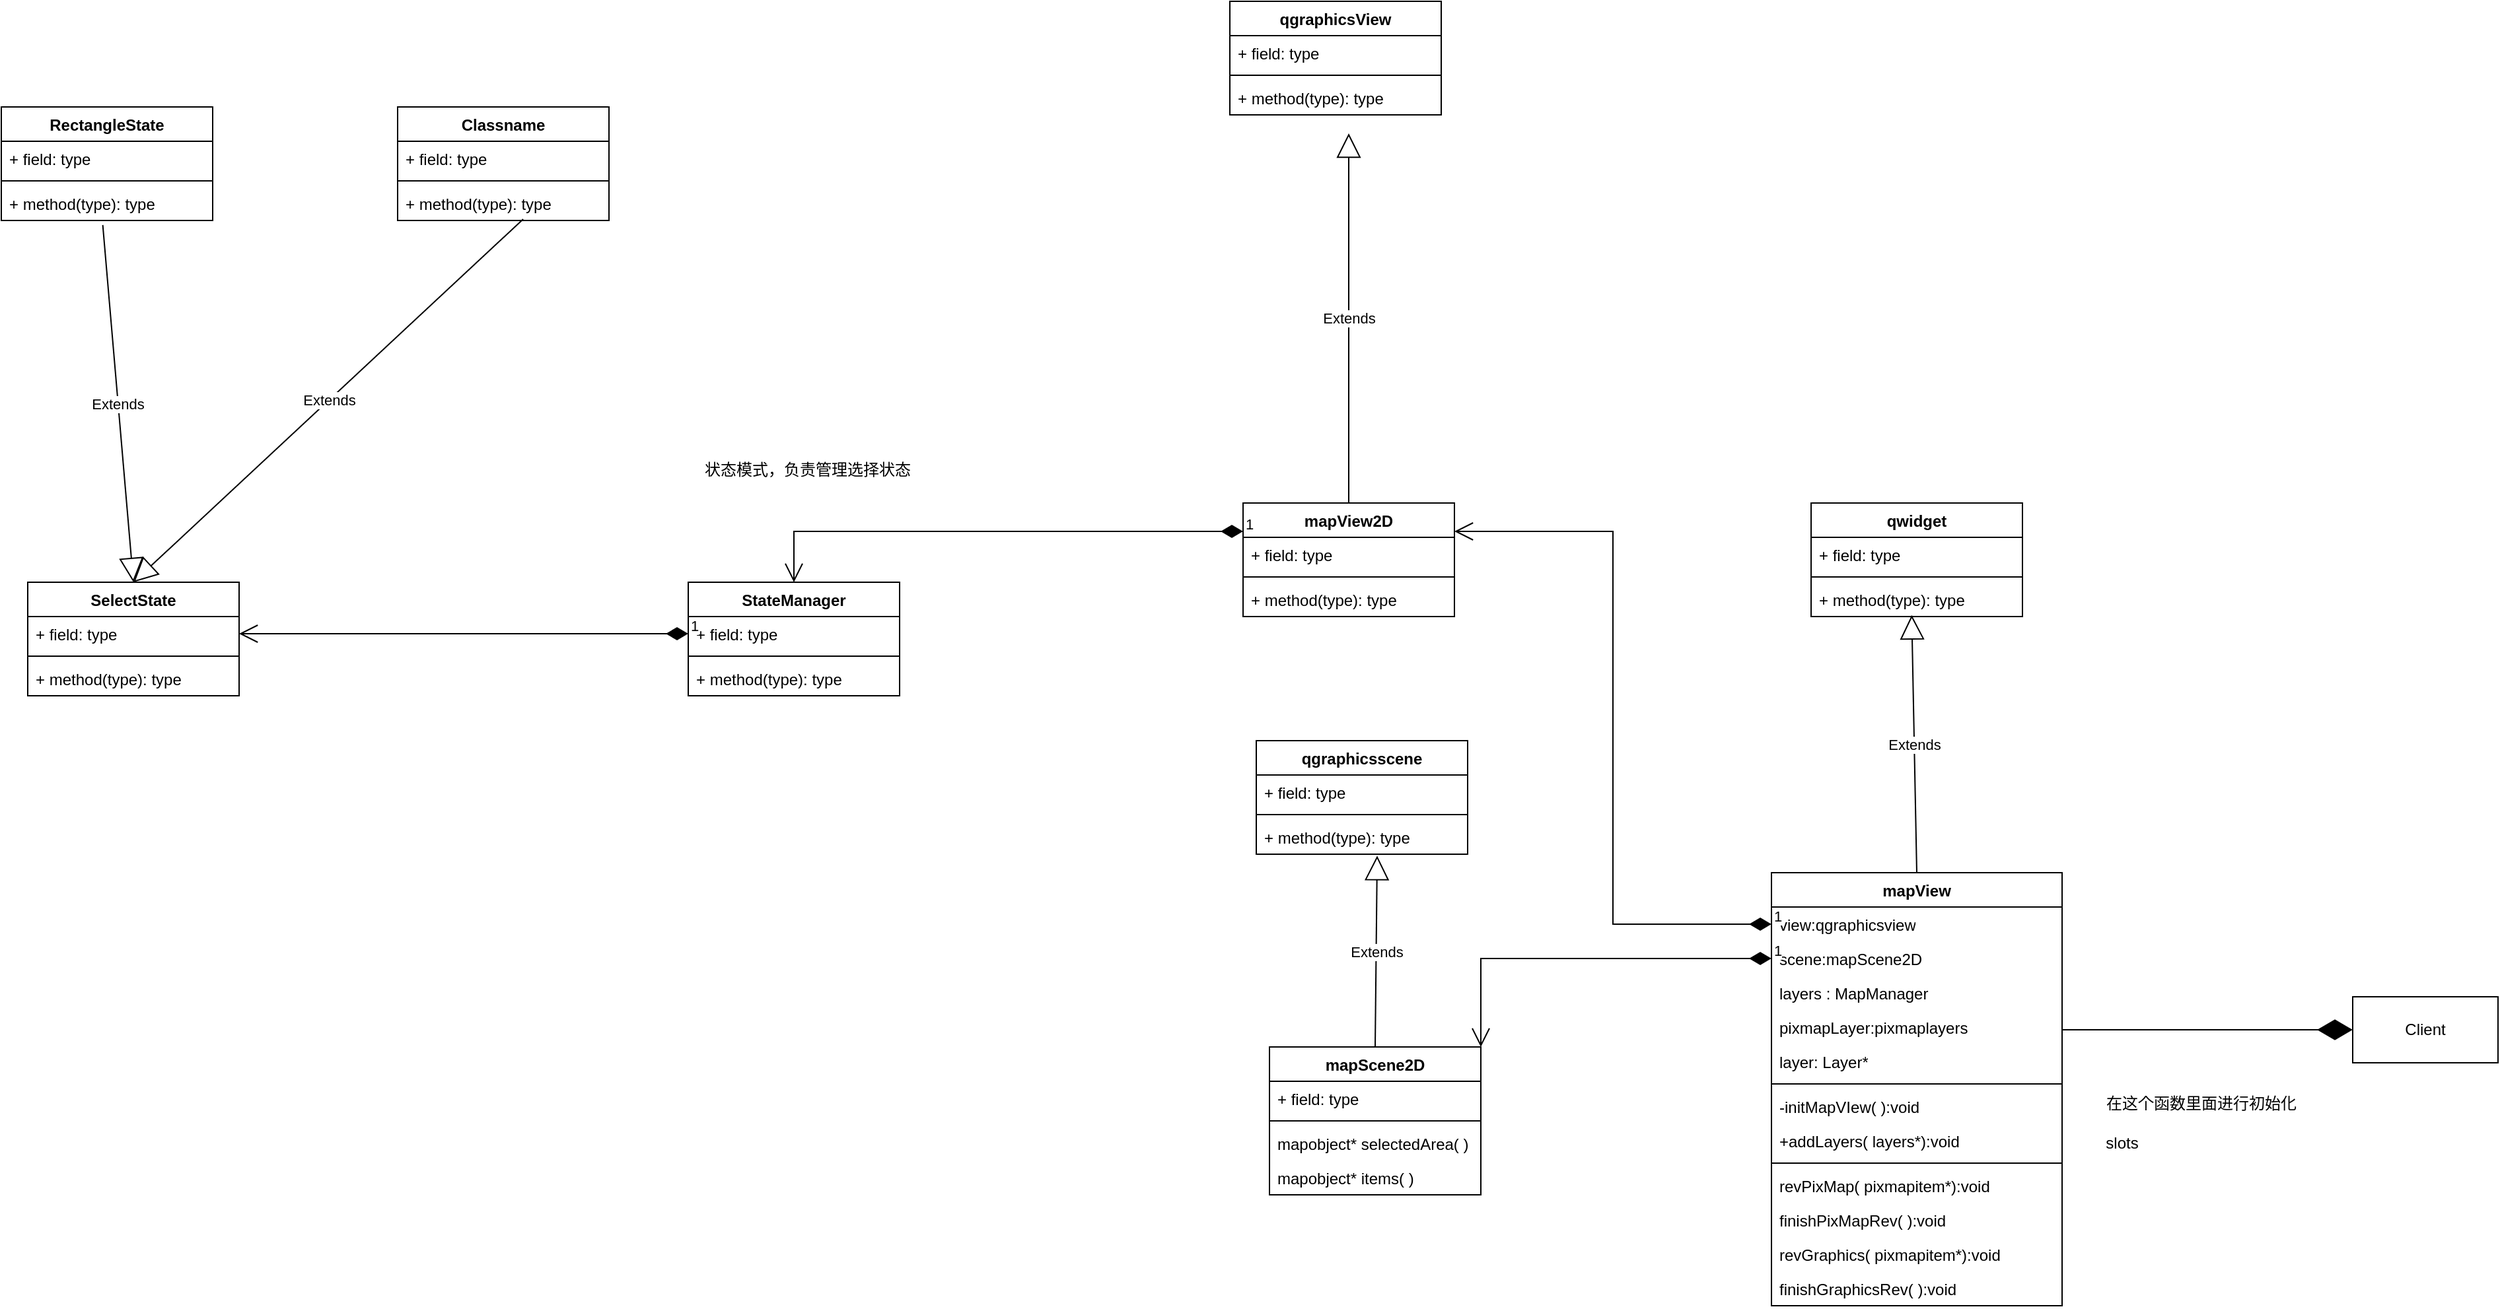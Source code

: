 <mxfile version="21.3.8" type="device">
  <diagram name="第 1 页" id="l7gWLdWlmEmtvr1MAX64">
    <mxGraphModel dx="3984" dy="2109" grid="1" gridSize="10" guides="1" tooltips="1" connect="1" arrows="1" fold="1" page="1" pageScale="1" pageWidth="827" pageHeight="1169" math="0" shadow="0">
      <root>
        <mxCell id="0" />
        <mxCell id="1" parent="0" />
        <mxCell id="x7ufn4a4FiOohkq8MK2x-6" value="Client" style="html=1;whiteSpace=wrap;" parent="1" vertex="1">
          <mxGeometry x="680" y="264" width="110" height="50" as="geometry" />
        </mxCell>
        <mxCell id="x7ufn4a4FiOohkq8MK2x-7" value="" style="endArrow=diamondThin;endFill=1;endSize=24;html=1;rounded=0;exitX=1;exitY=0.5;exitDx=0;exitDy=0;entryX=0;entryY=0.5;entryDx=0;entryDy=0;" parent="1" target="x7ufn4a4FiOohkq8MK2x-6" edge="1">
          <mxGeometry width="160" relative="1" as="geometry">
            <mxPoint x="460.0" y="289" as="sourcePoint" />
            <mxPoint x="630" y="300" as="targetPoint" />
          </mxGeometry>
        </mxCell>
        <mxCell id="-0TM22Ymbw9aQJKnFz10-7" value="在这个函数里面进行初始化" style="text;html=1;align=center;verticalAlign=middle;resizable=0;points=[];autosize=1;strokeColor=none;fillColor=none;" parent="1" vertex="1">
          <mxGeometry x="480" y="330" width="170" height="30" as="geometry" />
        </mxCell>
        <mxCell id="-0TM22Ymbw9aQJKnFz10-11" value="slots" style="text;html=1;align=center;verticalAlign=middle;resizable=0;points=[];autosize=1;strokeColor=none;fillColor=none;" parent="1" vertex="1">
          <mxGeometry x="480" y="360" width="50" height="30" as="geometry" />
        </mxCell>
        <mxCell id="-0TM22Ymbw9aQJKnFz10-15" value="mapView" style="swimlane;fontStyle=1;align=center;verticalAlign=top;childLayout=stackLayout;horizontal=1;startSize=26;horizontalStack=0;resizeParent=1;resizeParentMax=0;resizeLast=0;collapsible=1;marginBottom=0;whiteSpace=wrap;html=1;" parent="1" vertex="1">
          <mxGeometry x="240" y="170" width="220" height="328" as="geometry" />
        </mxCell>
        <mxCell id="-0TM22Ymbw9aQJKnFz10-16" value="view:qgraphicsview" style="text;strokeColor=none;fillColor=none;align=left;verticalAlign=top;spacingLeft=4;spacingRight=4;overflow=hidden;rotatable=0;points=[[0,0.5],[1,0.5]];portConstraint=eastwest;whiteSpace=wrap;html=1;" parent="-0TM22Ymbw9aQJKnFz10-15" vertex="1">
          <mxGeometry y="26" width="220" height="26" as="geometry" />
        </mxCell>
        <mxCell id="-0TM22Ymbw9aQJKnFz10-17" value="scene:mapScene2D" style="text;strokeColor=none;fillColor=none;align=left;verticalAlign=top;spacingLeft=4;spacingRight=4;overflow=hidden;rotatable=0;points=[[0,0.5],[1,0.5]];portConstraint=eastwest;whiteSpace=wrap;html=1;" parent="-0TM22Ymbw9aQJKnFz10-15" vertex="1">
          <mxGeometry y="52" width="220" height="26" as="geometry" />
        </mxCell>
        <mxCell id="-0TM22Ymbw9aQJKnFz10-18" value="layers : MapManager" style="text;strokeColor=none;fillColor=none;align=left;verticalAlign=top;spacingLeft=4;spacingRight=4;overflow=hidden;rotatable=0;points=[[0,0.5],[1,0.5]];portConstraint=eastwest;whiteSpace=wrap;html=1;" parent="-0TM22Ymbw9aQJKnFz10-15" vertex="1">
          <mxGeometry y="78" width="220" height="26" as="geometry" />
        </mxCell>
        <mxCell id="-0TM22Ymbw9aQJKnFz10-19" value="pixmapLayer:pixmaplayers" style="text;strokeColor=none;fillColor=none;align=left;verticalAlign=top;spacingLeft=4;spacingRight=4;overflow=hidden;rotatable=0;points=[[0,0.5],[1,0.5]];portConstraint=eastwest;whiteSpace=wrap;html=1;" parent="-0TM22Ymbw9aQJKnFz10-15" vertex="1">
          <mxGeometry y="104" width="220" height="26" as="geometry" />
        </mxCell>
        <mxCell id="-0TM22Ymbw9aQJKnFz10-20" value="layer: Layer*" style="text;strokeColor=none;fillColor=none;align=left;verticalAlign=top;spacingLeft=4;spacingRight=4;overflow=hidden;rotatable=0;points=[[0,0.5],[1,0.5]];portConstraint=eastwest;whiteSpace=wrap;html=1;" parent="-0TM22Ymbw9aQJKnFz10-15" vertex="1">
          <mxGeometry y="130" width="220" height="26" as="geometry" />
        </mxCell>
        <mxCell id="-0TM22Ymbw9aQJKnFz10-21" value="" style="line;strokeWidth=1;fillColor=none;align=left;verticalAlign=middle;spacingTop=-1;spacingLeft=3;spacingRight=3;rotatable=0;labelPosition=right;points=[];portConstraint=eastwest;strokeColor=inherit;" parent="-0TM22Ymbw9aQJKnFz10-15" vertex="1">
          <mxGeometry y="156" width="220" height="8" as="geometry" />
        </mxCell>
        <mxCell id="-0TM22Ymbw9aQJKnFz10-22" value="-initMapVIew( ):void" style="text;strokeColor=none;fillColor=none;align=left;verticalAlign=top;spacingLeft=4;spacingRight=4;overflow=hidden;rotatable=0;points=[[0,0.5],[1,0.5]];portConstraint=eastwest;whiteSpace=wrap;html=1;" parent="-0TM22Ymbw9aQJKnFz10-15" vertex="1">
          <mxGeometry y="164" width="220" height="26" as="geometry" />
        </mxCell>
        <mxCell id="-0TM22Ymbw9aQJKnFz10-67" value="+addLayers( layers*):void" style="text;strokeColor=none;fillColor=none;align=left;verticalAlign=top;spacingLeft=4;spacingRight=4;overflow=hidden;rotatable=0;points=[[0,0.5],[1,0.5]];portConstraint=eastwest;whiteSpace=wrap;html=1;" parent="-0TM22Ymbw9aQJKnFz10-15" vertex="1">
          <mxGeometry y="190" width="220" height="26" as="geometry" />
        </mxCell>
        <mxCell id="-0TM22Ymbw9aQJKnFz10-23" value="" style="line;strokeWidth=1;fillColor=none;align=left;verticalAlign=middle;spacingTop=-1;spacingLeft=3;spacingRight=3;rotatable=0;labelPosition=right;points=[];portConstraint=eastwest;strokeColor=inherit;" parent="-0TM22Ymbw9aQJKnFz10-15" vertex="1">
          <mxGeometry y="216" width="220" height="8" as="geometry" />
        </mxCell>
        <mxCell id="-0TM22Ymbw9aQJKnFz10-25" value="revPixMap( pixmapitem*):void" style="text;strokeColor=none;fillColor=none;align=left;verticalAlign=top;spacingLeft=4;spacingRight=4;overflow=hidden;rotatable=0;points=[[0,0.5],[1,0.5]];portConstraint=eastwest;whiteSpace=wrap;html=1;" parent="-0TM22Ymbw9aQJKnFz10-15" vertex="1">
          <mxGeometry y="224" width="220" height="26" as="geometry" />
        </mxCell>
        <mxCell id="-0TM22Ymbw9aQJKnFz10-24" value="finishPixMapRev( ):void" style="text;strokeColor=none;fillColor=none;align=left;verticalAlign=top;spacingLeft=4;spacingRight=4;overflow=hidden;rotatable=0;points=[[0,0.5],[1,0.5]];portConstraint=eastwest;whiteSpace=wrap;html=1;" parent="-0TM22Ymbw9aQJKnFz10-15" vertex="1">
          <mxGeometry y="250" width="220" height="26" as="geometry" />
        </mxCell>
        <mxCell id="-0TM22Ymbw9aQJKnFz10-26" value="revGraphics( pixmapitem*):void" style="text;strokeColor=none;fillColor=none;align=left;verticalAlign=top;spacingLeft=4;spacingRight=4;overflow=hidden;rotatable=0;points=[[0,0.5],[1,0.5]];portConstraint=eastwest;whiteSpace=wrap;html=1;" parent="-0TM22Ymbw9aQJKnFz10-15" vertex="1">
          <mxGeometry y="276" width="220" height="26" as="geometry" />
        </mxCell>
        <mxCell id="-0TM22Ymbw9aQJKnFz10-28" value="finishGraphicsRev( ):void" style="text;strokeColor=none;fillColor=none;align=left;verticalAlign=top;spacingLeft=4;spacingRight=4;overflow=hidden;rotatable=0;points=[[0,0.5],[1,0.5]];portConstraint=eastwest;whiteSpace=wrap;html=1;" parent="-0TM22Ymbw9aQJKnFz10-15" vertex="1">
          <mxGeometry y="302" width="220" height="26" as="geometry" />
        </mxCell>
        <mxCell id="-0TM22Ymbw9aQJKnFz10-30" value="qgraphicsscene" style="swimlane;fontStyle=1;align=center;verticalAlign=top;childLayout=stackLayout;horizontal=1;startSize=26;horizontalStack=0;resizeParent=1;resizeParentMax=0;resizeLast=0;collapsible=1;marginBottom=0;whiteSpace=wrap;html=1;" parent="1" vertex="1">
          <mxGeometry x="-150" y="70" width="160" height="86" as="geometry" />
        </mxCell>
        <mxCell id="-0TM22Ymbw9aQJKnFz10-31" value="+ field: type" style="text;strokeColor=none;fillColor=none;align=left;verticalAlign=top;spacingLeft=4;spacingRight=4;overflow=hidden;rotatable=0;points=[[0,0.5],[1,0.5]];portConstraint=eastwest;whiteSpace=wrap;html=1;" parent="-0TM22Ymbw9aQJKnFz10-30" vertex="1">
          <mxGeometry y="26" width="160" height="26" as="geometry" />
        </mxCell>
        <mxCell id="-0TM22Ymbw9aQJKnFz10-32" value="" style="line;strokeWidth=1;fillColor=none;align=left;verticalAlign=middle;spacingTop=-1;spacingLeft=3;spacingRight=3;rotatable=0;labelPosition=right;points=[];portConstraint=eastwest;strokeColor=inherit;" parent="-0TM22Ymbw9aQJKnFz10-30" vertex="1">
          <mxGeometry y="52" width="160" height="8" as="geometry" />
        </mxCell>
        <mxCell id="-0TM22Ymbw9aQJKnFz10-33" value="+ method(type): type" style="text;strokeColor=none;fillColor=none;align=left;verticalAlign=top;spacingLeft=4;spacingRight=4;overflow=hidden;rotatable=0;points=[[0,0.5],[1,0.5]];portConstraint=eastwest;whiteSpace=wrap;html=1;" parent="-0TM22Ymbw9aQJKnFz10-30" vertex="1">
          <mxGeometry y="60" width="160" height="26" as="geometry" />
        </mxCell>
        <mxCell id="-0TM22Ymbw9aQJKnFz10-34" value="mapScene2D" style="swimlane;fontStyle=1;align=center;verticalAlign=top;childLayout=stackLayout;horizontal=1;startSize=26;horizontalStack=0;resizeParent=1;resizeParentMax=0;resizeLast=0;collapsible=1;marginBottom=0;whiteSpace=wrap;html=1;" parent="1" vertex="1">
          <mxGeometry x="-140" y="302" width="160" height="112" as="geometry" />
        </mxCell>
        <mxCell id="-0TM22Ymbw9aQJKnFz10-35" value="+ field: type" style="text;strokeColor=none;fillColor=none;align=left;verticalAlign=top;spacingLeft=4;spacingRight=4;overflow=hidden;rotatable=0;points=[[0,0.5],[1,0.5]];portConstraint=eastwest;whiteSpace=wrap;html=1;" parent="-0TM22Ymbw9aQJKnFz10-34" vertex="1">
          <mxGeometry y="26" width="160" height="26" as="geometry" />
        </mxCell>
        <mxCell id="-0TM22Ymbw9aQJKnFz10-36" value="" style="line;strokeWidth=1;fillColor=none;align=left;verticalAlign=middle;spacingTop=-1;spacingLeft=3;spacingRight=3;rotatable=0;labelPosition=right;points=[];portConstraint=eastwest;strokeColor=inherit;" parent="-0TM22Ymbw9aQJKnFz10-34" vertex="1">
          <mxGeometry y="52" width="160" height="8" as="geometry" />
        </mxCell>
        <mxCell id="-0TM22Ymbw9aQJKnFz10-37" value="mapobject* selectedArea( )" style="text;strokeColor=none;fillColor=none;align=left;verticalAlign=top;spacingLeft=4;spacingRight=4;overflow=hidden;rotatable=0;points=[[0,0.5],[1,0.5]];portConstraint=eastwest;whiteSpace=wrap;html=1;" parent="-0TM22Ymbw9aQJKnFz10-34" vertex="1">
          <mxGeometry y="60" width="160" height="26" as="geometry" />
        </mxCell>
        <mxCell id="-0TM22Ymbw9aQJKnFz10-39" value="mapobject* items( )" style="text;strokeColor=none;fillColor=none;align=left;verticalAlign=top;spacingLeft=4;spacingRight=4;overflow=hidden;rotatable=0;points=[[0,0.5],[1,0.5]];portConstraint=eastwest;whiteSpace=wrap;html=1;" parent="-0TM22Ymbw9aQJKnFz10-34" vertex="1">
          <mxGeometry y="86" width="160" height="26" as="geometry" />
        </mxCell>
        <mxCell id="-0TM22Ymbw9aQJKnFz10-38" value="Extends" style="endArrow=block;endSize=16;endFill=0;html=1;rounded=0;entryX=0.572;entryY=1.045;entryDx=0;entryDy=0;entryPerimeter=0;exitX=0.5;exitY=0;exitDx=0;exitDy=0;" parent="1" source="-0TM22Ymbw9aQJKnFz10-34" target="-0TM22Ymbw9aQJKnFz10-33" edge="1">
          <mxGeometry width="160" relative="1" as="geometry">
            <mxPoint x="-130" y="260" as="sourcePoint" />
            <mxPoint x="30" y="260" as="targetPoint" />
          </mxGeometry>
        </mxCell>
        <mxCell id="-0TM22Ymbw9aQJKnFz10-55" value="qgraphicsView" style="swimlane;fontStyle=1;align=center;verticalAlign=top;childLayout=stackLayout;horizontal=1;startSize=26;horizontalStack=0;resizeParent=1;resizeParentMax=0;resizeLast=0;collapsible=1;marginBottom=0;whiteSpace=wrap;html=1;" parent="1" vertex="1">
          <mxGeometry x="-170" y="-490" width="160" height="86" as="geometry" />
        </mxCell>
        <mxCell id="-0TM22Ymbw9aQJKnFz10-56" value="+ field: type" style="text;strokeColor=none;fillColor=none;align=left;verticalAlign=top;spacingLeft=4;spacingRight=4;overflow=hidden;rotatable=0;points=[[0,0.5],[1,0.5]];portConstraint=eastwest;whiteSpace=wrap;html=1;" parent="-0TM22Ymbw9aQJKnFz10-55" vertex="1">
          <mxGeometry y="26" width="160" height="26" as="geometry" />
        </mxCell>
        <mxCell id="-0TM22Ymbw9aQJKnFz10-57" value="" style="line;strokeWidth=1;fillColor=none;align=left;verticalAlign=middle;spacingTop=-1;spacingLeft=3;spacingRight=3;rotatable=0;labelPosition=right;points=[];portConstraint=eastwest;strokeColor=inherit;" parent="-0TM22Ymbw9aQJKnFz10-55" vertex="1">
          <mxGeometry y="52" width="160" height="8" as="geometry" />
        </mxCell>
        <mxCell id="-0TM22Ymbw9aQJKnFz10-58" value="+ method(type): type" style="text;strokeColor=none;fillColor=none;align=left;verticalAlign=top;spacingLeft=4;spacingRight=4;overflow=hidden;rotatable=0;points=[[0,0.5],[1,0.5]];portConstraint=eastwest;whiteSpace=wrap;html=1;" parent="-0TM22Ymbw9aQJKnFz10-55" vertex="1">
          <mxGeometry y="60" width="160" height="26" as="geometry" />
        </mxCell>
        <mxCell id="-0TM22Ymbw9aQJKnFz10-59" value="mapView2D" style="swimlane;fontStyle=1;align=center;verticalAlign=top;childLayout=stackLayout;horizontal=1;startSize=26;horizontalStack=0;resizeParent=1;resizeParentMax=0;resizeLast=0;collapsible=1;marginBottom=0;whiteSpace=wrap;html=1;" parent="1" vertex="1">
          <mxGeometry x="-160" y="-110" width="160" height="86" as="geometry" />
        </mxCell>
        <mxCell id="-0TM22Ymbw9aQJKnFz10-60" value="+ field: type" style="text;strokeColor=none;fillColor=none;align=left;verticalAlign=top;spacingLeft=4;spacingRight=4;overflow=hidden;rotatable=0;points=[[0,0.5],[1,0.5]];portConstraint=eastwest;whiteSpace=wrap;html=1;" parent="-0TM22Ymbw9aQJKnFz10-59" vertex="1">
          <mxGeometry y="26" width="160" height="26" as="geometry" />
        </mxCell>
        <mxCell id="-0TM22Ymbw9aQJKnFz10-61" value="" style="line;strokeWidth=1;fillColor=none;align=left;verticalAlign=middle;spacingTop=-1;spacingLeft=3;spacingRight=3;rotatable=0;labelPosition=right;points=[];portConstraint=eastwest;strokeColor=inherit;" parent="-0TM22Ymbw9aQJKnFz10-59" vertex="1">
          <mxGeometry y="52" width="160" height="8" as="geometry" />
        </mxCell>
        <mxCell id="-0TM22Ymbw9aQJKnFz10-62" value="+ method(type): type" style="text;strokeColor=none;fillColor=none;align=left;verticalAlign=top;spacingLeft=4;spacingRight=4;overflow=hidden;rotatable=0;points=[[0,0.5],[1,0.5]];portConstraint=eastwest;whiteSpace=wrap;html=1;" parent="-0TM22Ymbw9aQJKnFz10-59" vertex="1">
          <mxGeometry y="60" width="160" height="26" as="geometry" />
        </mxCell>
        <mxCell id="-0TM22Ymbw9aQJKnFz10-63" value="1" style="endArrow=open;html=1;endSize=12;startArrow=diamondThin;startSize=14;startFill=1;edgeStyle=orthogonalEdgeStyle;align=left;verticalAlign=bottom;rounded=0;entryX=1;entryY=0;entryDx=0;entryDy=0;exitX=0;exitY=0.5;exitDx=0;exitDy=0;" parent="1" source="-0TM22Ymbw9aQJKnFz10-17" target="-0TM22Ymbw9aQJKnFz10-34" edge="1">
          <mxGeometry x="-1" y="3" relative="1" as="geometry">
            <mxPoint x="60" y="280" as="sourcePoint" />
            <mxPoint x="220" y="280" as="targetPoint" />
          </mxGeometry>
        </mxCell>
        <mxCell id="-0TM22Ymbw9aQJKnFz10-64" value="1" style="endArrow=open;html=1;endSize=12;startArrow=diamondThin;startSize=14;startFill=1;edgeStyle=orthogonalEdgeStyle;align=left;verticalAlign=bottom;rounded=0;exitX=0;exitY=0.5;exitDx=0;exitDy=0;entryX=1;entryY=0.25;entryDx=0;entryDy=0;" parent="1" source="-0TM22Ymbw9aQJKnFz10-16" target="-0TM22Ymbw9aQJKnFz10-59" edge="1">
          <mxGeometry x="-1" y="3" relative="1" as="geometry">
            <mxPoint x="120" y="130" as="sourcePoint" />
            <mxPoint x="60" y="-20" as="targetPoint" />
          </mxGeometry>
        </mxCell>
        <mxCell id="-0TM22Ymbw9aQJKnFz10-65" value="Extends" style="endArrow=block;endSize=16;endFill=0;html=1;rounded=0;exitX=0.5;exitY=0;exitDx=0;exitDy=0;" parent="1" source="-0TM22Ymbw9aQJKnFz10-59" edge="1">
          <mxGeometry width="160" relative="1" as="geometry">
            <mxPoint x="-170" y="-140" as="sourcePoint" />
            <mxPoint x="-80" y="-390" as="targetPoint" />
          </mxGeometry>
        </mxCell>
        <mxCell id="lhzNPyZDhXKHOvWIfGCA-1" value="qwidget" style="swimlane;fontStyle=1;align=center;verticalAlign=top;childLayout=stackLayout;horizontal=1;startSize=26;horizontalStack=0;resizeParent=1;resizeParentMax=0;resizeLast=0;collapsible=1;marginBottom=0;whiteSpace=wrap;html=1;" parent="1" vertex="1">
          <mxGeometry x="270" y="-110" width="160" height="86" as="geometry" />
        </mxCell>
        <mxCell id="lhzNPyZDhXKHOvWIfGCA-2" value="+ field: type" style="text;strokeColor=none;fillColor=none;align=left;verticalAlign=top;spacingLeft=4;spacingRight=4;overflow=hidden;rotatable=0;points=[[0,0.5],[1,0.5]];portConstraint=eastwest;whiteSpace=wrap;html=1;" parent="lhzNPyZDhXKHOvWIfGCA-1" vertex="1">
          <mxGeometry y="26" width="160" height="26" as="geometry" />
        </mxCell>
        <mxCell id="lhzNPyZDhXKHOvWIfGCA-3" value="" style="line;strokeWidth=1;fillColor=none;align=left;verticalAlign=middle;spacingTop=-1;spacingLeft=3;spacingRight=3;rotatable=0;labelPosition=right;points=[];portConstraint=eastwest;strokeColor=inherit;" parent="lhzNPyZDhXKHOvWIfGCA-1" vertex="1">
          <mxGeometry y="52" width="160" height="8" as="geometry" />
        </mxCell>
        <mxCell id="lhzNPyZDhXKHOvWIfGCA-4" value="+ method(type): type" style="text;strokeColor=none;fillColor=none;align=left;verticalAlign=top;spacingLeft=4;spacingRight=4;overflow=hidden;rotatable=0;points=[[0,0.5],[1,0.5]];portConstraint=eastwest;whiteSpace=wrap;html=1;" parent="lhzNPyZDhXKHOvWIfGCA-1" vertex="1">
          <mxGeometry y="60" width="160" height="26" as="geometry" />
        </mxCell>
        <mxCell id="lhzNPyZDhXKHOvWIfGCA-5" value="Extends" style="endArrow=block;endSize=16;endFill=0;html=1;rounded=0;entryX=0.476;entryY=0.957;entryDx=0;entryDy=0;entryPerimeter=0;exitX=0.5;exitY=0;exitDx=0;exitDy=0;" parent="1" source="-0TM22Ymbw9aQJKnFz10-15" target="lhzNPyZDhXKHOvWIfGCA-4" edge="1">
          <mxGeometry width="160" relative="1" as="geometry">
            <mxPoint x="320" y="150" as="sourcePoint" />
            <mxPoint x="480" y="150" as="targetPoint" />
          </mxGeometry>
        </mxCell>
        <mxCell id="DjGjdCB_c62gzWIfeT5r-1" value="SelectState" style="swimlane;fontStyle=1;align=center;verticalAlign=top;childLayout=stackLayout;horizontal=1;startSize=26;horizontalStack=0;resizeParent=1;resizeParentMax=0;resizeLast=0;collapsible=1;marginBottom=0;whiteSpace=wrap;html=1;" parent="1" vertex="1">
          <mxGeometry x="-1080" y="-50" width="160" height="86" as="geometry" />
        </mxCell>
        <mxCell id="DjGjdCB_c62gzWIfeT5r-2" value="+ field: type" style="text;strokeColor=none;fillColor=none;align=left;verticalAlign=top;spacingLeft=4;spacingRight=4;overflow=hidden;rotatable=0;points=[[0,0.5],[1,0.5]];portConstraint=eastwest;whiteSpace=wrap;html=1;" parent="DjGjdCB_c62gzWIfeT5r-1" vertex="1">
          <mxGeometry y="26" width="160" height="26" as="geometry" />
        </mxCell>
        <mxCell id="DjGjdCB_c62gzWIfeT5r-3" value="" style="line;strokeWidth=1;fillColor=none;align=left;verticalAlign=middle;spacingTop=-1;spacingLeft=3;spacingRight=3;rotatable=0;labelPosition=right;points=[];portConstraint=eastwest;strokeColor=inherit;" parent="DjGjdCB_c62gzWIfeT5r-1" vertex="1">
          <mxGeometry y="52" width="160" height="8" as="geometry" />
        </mxCell>
        <mxCell id="DjGjdCB_c62gzWIfeT5r-4" value="+ method(type): type" style="text;strokeColor=none;fillColor=none;align=left;verticalAlign=top;spacingLeft=4;spacingRight=4;overflow=hidden;rotatable=0;points=[[0,0.5],[1,0.5]];portConstraint=eastwest;whiteSpace=wrap;html=1;" parent="DjGjdCB_c62gzWIfeT5r-1" vertex="1">
          <mxGeometry y="60" width="160" height="26" as="geometry" />
        </mxCell>
        <mxCell id="DjGjdCB_c62gzWIfeT5r-5" value="RectangleState" style="swimlane;fontStyle=1;align=center;verticalAlign=top;childLayout=stackLayout;horizontal=1;startSize=26;horizontalStack=0;resizeParent=1;resizeParentMax=0;resizeLast=0;collapsible=1;marginBottom=0;whiteSpace=wrap;html=1;" parent="1" vertex="1">
          <mxGeometry x="-1100" y="-410" width="160" height="86" as="geometry" />
        </mxCell>
        <mxCell id="DjGjdCB_c62gzWIfeT5r-6" value="+ field: type" style="text;strokeColor=none;fillColor=none;align=left;verticalAlign=top;spacingLeft=4;spacingRight=4;overflow=hidden;rotatable=0;points=[[0,0.5],[1,0.5]];portConstraint=eastwest;whiteSpace=wrap;html=1;" parent="DjGjdCB_c62gzWIfeT5r-5" vertex="1">
          <mxGeometry y="26" width="160" height="26" as="geometry" />
        </mxCell>
        <mxCell id="DjGjdCB_c62gzWIfeT5r-7" value="" style="line;strokeWidth=1;fillColor=none;align=left;verticalAlign=middle;spacingTop=-1;spacingLeft=3;spacingRight=3;rotatable=0;labelPosition=right;points=[];portConstraint=eastwest;strokeColor=inherit;" parent="DjGjdCB_c62gzWIfeT5r-5" vertex="1">
          <mxGeometry y="52" width="160" height="8" as="geometry" />
        </mxCell>
        <mxCell id="DjGjdCB_c62gzWIfeT5r-8" value="+ method(type): type" style="text;strokeColor=none;fillColor=none;align=left;verticalAlign=top;spacingLeft=4;spacingRight=4;overflow=hidden;rotatable=0;points=[[0,0.5],[1,0.5]];portConstraint=eastwest;whiteSpace=wrap;html=1;" parent="DjGjdCB_c62gzWIfeT5r-5" vertex="1">
          <mxGeometry y="60" width="160" height="26" as="geometry" />
        </mxCell>
        <mxCell id="DjGjdCB_c62gzWIfeT5r-9" value="Classname" style="swimlane;fontStyle=1;align=center;verticalAlign=top;childLayout=stackLayout;horizontal=1;startSize=26;horizontalStack=0;resizeParent=1;resizeParentMax=0;resizeLast=0;collapsible=1;marginBottom=0;whiteSpace=wrap;html=1;" parent="1" vertex="1">
          <mxGeometry x="-800" y="-410" width="160" height="86" as="geometry" />
        </mxCell>
        <mxCell id="DjGjdCB_c62gzWIfeT5r-10" value="+ field: type" style="text;strokeColor=none;fillColor=none;align=left;verticalAlign=top;spacingLeft=4;spacingRight=4;overflow=hidden;rotatable=0;points=[[0,0.5],[1,0.5]];portConstraint=eastwest;whiteSpace=wrap;html=1;" parent="DjGjdCB_c62gzWIfeT5r-9" vertex="1">
          <mxGeometry y="26" width="160" height="26" as="geometry" />
        </mxCell>
        <mxCell id="DjGjdCB_c62gzWIfeT5r-11" value="" style="line;strokeWidth=1;fillColor=none;align=left;verticalAlign=middle;spacingTop=-1;spacingLeft=3;spacingRight=3;rotatable=0;labelPosition=right;points=[];portConstraint=eastwest;strokeColor=inherit;" parent="DjGjdCB_c62gzWIfeT5r-9" vertex="1">
          <mxGeometry y="52" width="160" height="8" as="geometry" />
        </mxCell>
        <mxCell id="DjGjdCB_c62gzWIfeT5r-12" value="+ method(type): type" style="text;strokeColor=none;fillColor=none;align=left;verticalAlign=top;spacingLeft=4;spacingRight=4;overflow=hidden;rotatable=0;points=[[0,0.5],[1,0.5]];portConstraint=eastwest;whiteSpace=wrap;html=1;" parent="DjGjdCB_c62gzWIfeT5r-9" vertex="1">
          <mxGeometry y="60" width="160" height="26" as="geometry" />
        </mxCell>
        <mxCell id="DjGjdCB_c62gzWIfeT5r-13" value="Extends" style="endArrow=block;endSize=16;endFill=0;html=1;rounded=0;entryX=0.5;entryY=0;entryDx=0;entryDy=0;exitX=0.48;exitY=1.133;exitDx=0;exitDy=0;exitPerimeter=0;" parent="1" source="DjGjdCB_c62gzWIfeT5r-8" target="DjGjdCB_c62gzWIfeT5r-1" edge="1">
          <mxGeometry width="160" relative="1" as="geometry">
            <mxPoint x="-990" y="-420" as="sourcePoint" />
            <mxPoint x="-830" y="-420" as="targetPoint" />
          </mxGeometry>
        </mxCell>
        <mxCell id="DjGjdCB_c62gzWIfeT5r-14" value="Extends" style="endArrow=block;endSize=16;endFill=0;html=1;rounded=0;entryX=0.5;entryY=0;entryDx=0;entryDy=0;exitX=0.594;exitY=0.962;exitDx=0;exitDy=0;exitPerimeter=0;" parent="1" source="DjGjdCB_c62gzWIfeT5r-12" target="DjGjdCB_c62gzWIfeT5r-1" edge="1">
          <mxGeometry width="160" relative="1" as="geometry">
            <mxPoint x="-690" y="-410" as="sourcePoint" />
            <mxPoint x="-530" y="-410" as="targetPoint" />
          </mxGeometry>
        </mxCell>
        <mxCell id="DjGjdCB_c62gzWIfeT5r-15" value="StateManager" style="swimlane;fontStyle=1;align=center;verticalAlign=top;childLayout=stackLayout;horizontal=1;startSize=26;horizontalStack=0;resizeParent=1;resizeParentMax=0;resizeLast=0;collapsible=1;marginBottom=0;whiteSpace=wrap;html=1;" parent="1" vertex="1">
          <mxGeometry x="-580" y="-50" width="160" height="86" as="geometry" />
        </mxCell>
        <mxCell id="DjGjdCB_c62gzWIfeT5r-16" value="+ field: type" style="text;strokeColor=none;fillColor=none;align=left;verticalAlign=top;spacingLeft=4;spacingRight=4;overflow=hidden;rotatable=0;points=[[0,0.5],[1,0.5]];portConstraint=eastwest;whiteSpace=wrap;html=1;" parent="DjGjdCB_c62gzWIfeT5r-15" vertex="1">
          <mxGeometry y="26" width="160" height="26" as="geometry" />
        </mxCell>
        <mxCell id="DjGjdCB_c62gzWIfeT5r-17" value="" style="line;strokeWidth=1;fillColor=none;align=left;verticalAlign=middle;spacingTop=-1;spacingLeft=3;spacingRight=3;rotatable=0;labelPosition=right;points=[];portConstraint=eastwest;strokeColor=inherit;" parent="DjGjdCB_c62gzWIfeT5r-15" vertex="1">
          <mxGeometry y="52" width="160" height="8" as="geometry" />
        </mxCell>
        <mxCell id="DjGjdCB_c62gzWIfeT5r-18" value="+ method(type): type" style="text;strokeColor=none;fillColor=none;align=left;verticalAlign=top;spacingLeft=4;spacingRight=4;overflow=hidden;rotatable=0;points=[[0,0.5],[1,0.5]];portConstraint=eastwest;whiteSpace=wrap;html=1;" parent="DjGjdCB_c62gzWIfeT5r-15" vertex="1">
          <mxGeometry y="60" width="160" height="26" as="geometry" />
        </mxCell>
        <mxCell id="DjGjdCB_c62gzWIfeT5r-20" value="1" style="endArrow=open;html=1;endSize=12;startArrow=diamondThin;startSize=14;startFill=1;edgeStyle=orthogonalEdgeStyle;align=left;verticalAlign=bottom;rounded=0;entryX=1;entryY=0.5;entryDx=0;entryDy=0;exitX=0;exitY=0.5;exitDx=0;exitDy=0;" parent="1" source="DjGjdCB_c62gzWIfeT5r-16" target="DjGjdCB_c62gzWIfeT5r-2" edge="1">
          <mxGeometry x="-1" y="3" relative="1" as="geometry">
            <mxPoint x="-690" y="-30" as="sourcePoint" />
            <mxPoint x="-530" y="-30" as="targetPoint" />
            <Array as="points">
              <mxPoint x="-850" y="-11" />
            </Array>
            <mxPoint as="offset" />
          </mxGeometry>
        </mxCell>
        <mxCell id="DjGjdCB_c62gzWIfeT5r-21" value="1" style="endArrow=open;html=1;endSize=12;startArrow=diamondThin;startSize=14;startFill=1;edgeStyle=orthogonalEdgeStyle;align=left;verticalAlign=bottom;rounded=0;entryX=0.5;entryY=0;entryDx=0;entryDy=0;exitX=0;exitY=0.25;exitDx=0;exitDy=0;" parent="1" source="-0TM22Ymbw9aQJKnFz10-59" target="DjGjdCB_c62gzWIfeT5r-15" edge="1">
          <mxGeometry x="-1" y="3" relative="1" as="geometry">
            <mxPoint x="-340" y="-130" as="sourcePoint" />
            <mxPoint x="-180" y="-130" as="targetPoint" />
          </mxGeometry>
        </mxCell>
        <mxCell id="DjGjdCB_c62gzWIfeT5r-22" value="状态模式，负责管理选择状态" style="text;html=1;align=center;verticalAlign=middle;resizable=0;points=[];autosize=1;strokeColor=none;fillColor=none;" parent="1" vertex="1">
          <mxGeometry x="-580" y="-150" width="180" height="30" as="geometry" />
        </mxCell>
      </root>
    </mxGraphModel>
  </diagram>
</mxfile>
